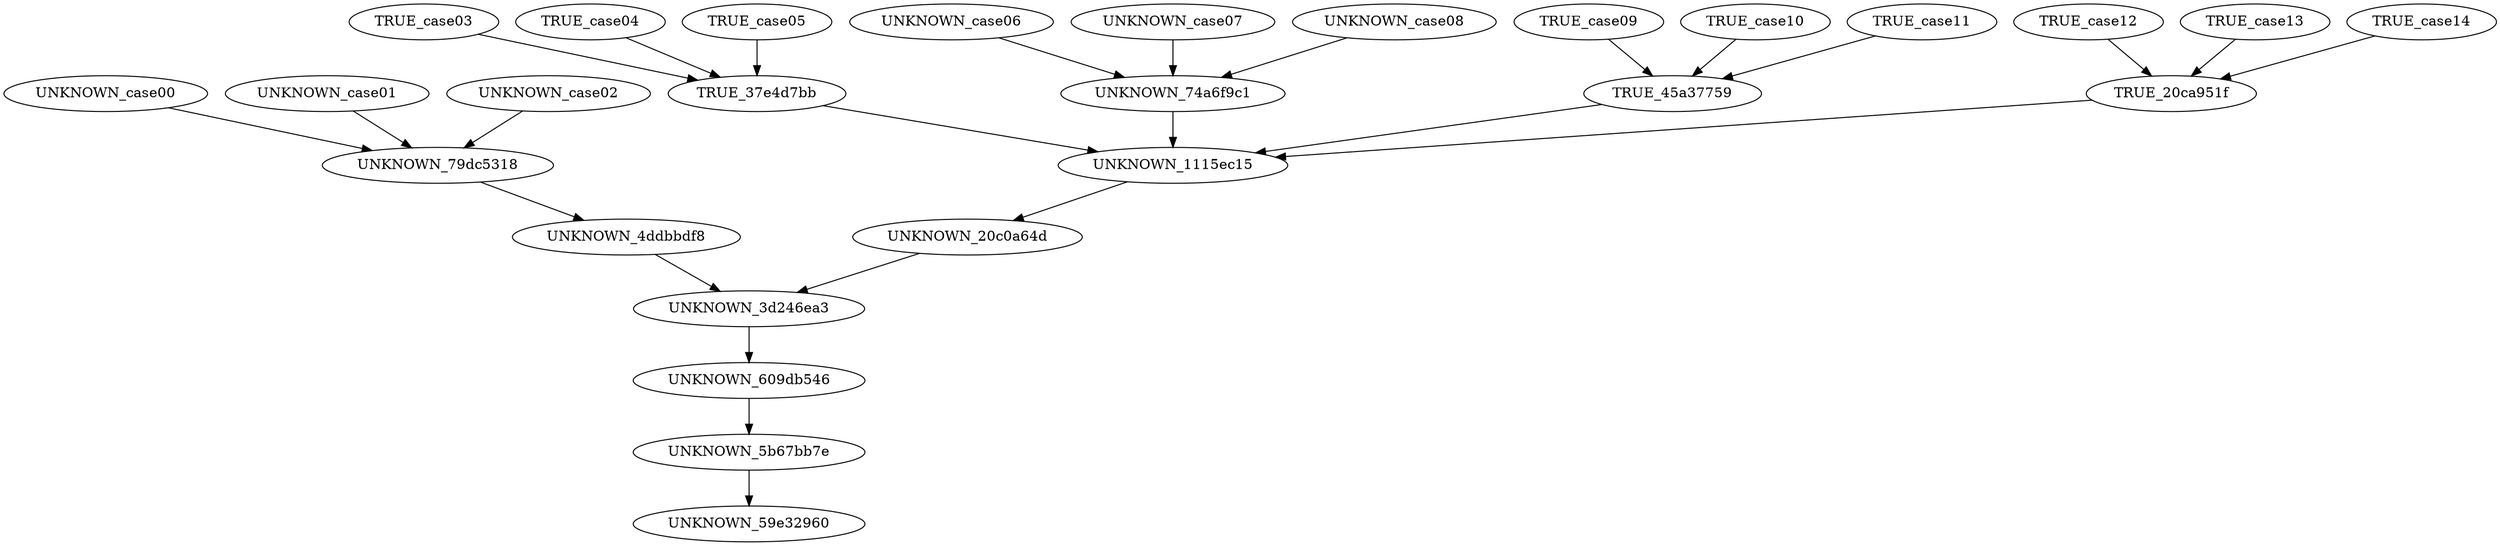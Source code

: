 digraph G {
	UNKNOWN_case00 -> UNKNOWN_79dc5318;
	UNKNOWN_case01 -> UNKNOWN_79dc5318;
	UNKNOWN_case02 -> UNKNOWN_79dc5318;
	TRUE_case03 -> TRUE_37e4d7bb;
	TRUE_case04 -> TRUE_37e4d7bb;
	TRUE_case05 -> TRUE_37e4d7bb;
	UNKNOWN_case06 -> UNKNOWN_74a6f9c1;
	UNKNOWN_case07 -> UNKNOWN_74a6f9c1;
	UNKNOWN_case08 -> UNKNOWN_74a6f9c1;
	TRUE_case09 -> TRUE_45a37759;
	TRUE_case10 -> TRUE_45a37759;
	TRUE_case11 -> TRUE_45a37759;
	TRUE_case12 -> TRUE_20ca951f;
	TRUE_case13 -> TRUE_20ca951f;
	TRUE_case14 -> TRUE_20ca951f;
	UNKNOWN_79dc5318 -> UNKNOWN_4ddbbdf8;
	TRUE_37e4d7bb -> UNKNOWN_1115ec15;
	UNKNOWN_74a6f9c1 -> UNKNOWN_1115ec15;
	TRUE_45a37759 -> UNKNOWN_1115ec15;
	TRUE_20ca951f -> UNKNOWN_1115ec15;
	UNKNOWN_4ddbbdf8 -> UNKNOWN_3d246ea3;
	UNKNOWN_1115ec15 -> UNKNOWN_20c0a64d;
	UNKNOWN_20c0a64d -> UNKNOWN_3d246ea3;
	UNKNOWN_3d246ea3 -> UNKNOWN_609db546;
	UNKNOWN_609db546 -> UNKNOWN_5b67bb7e;
	UNKNOWN_5b67bb7e -> UNKNOWN_59e32960;
}

